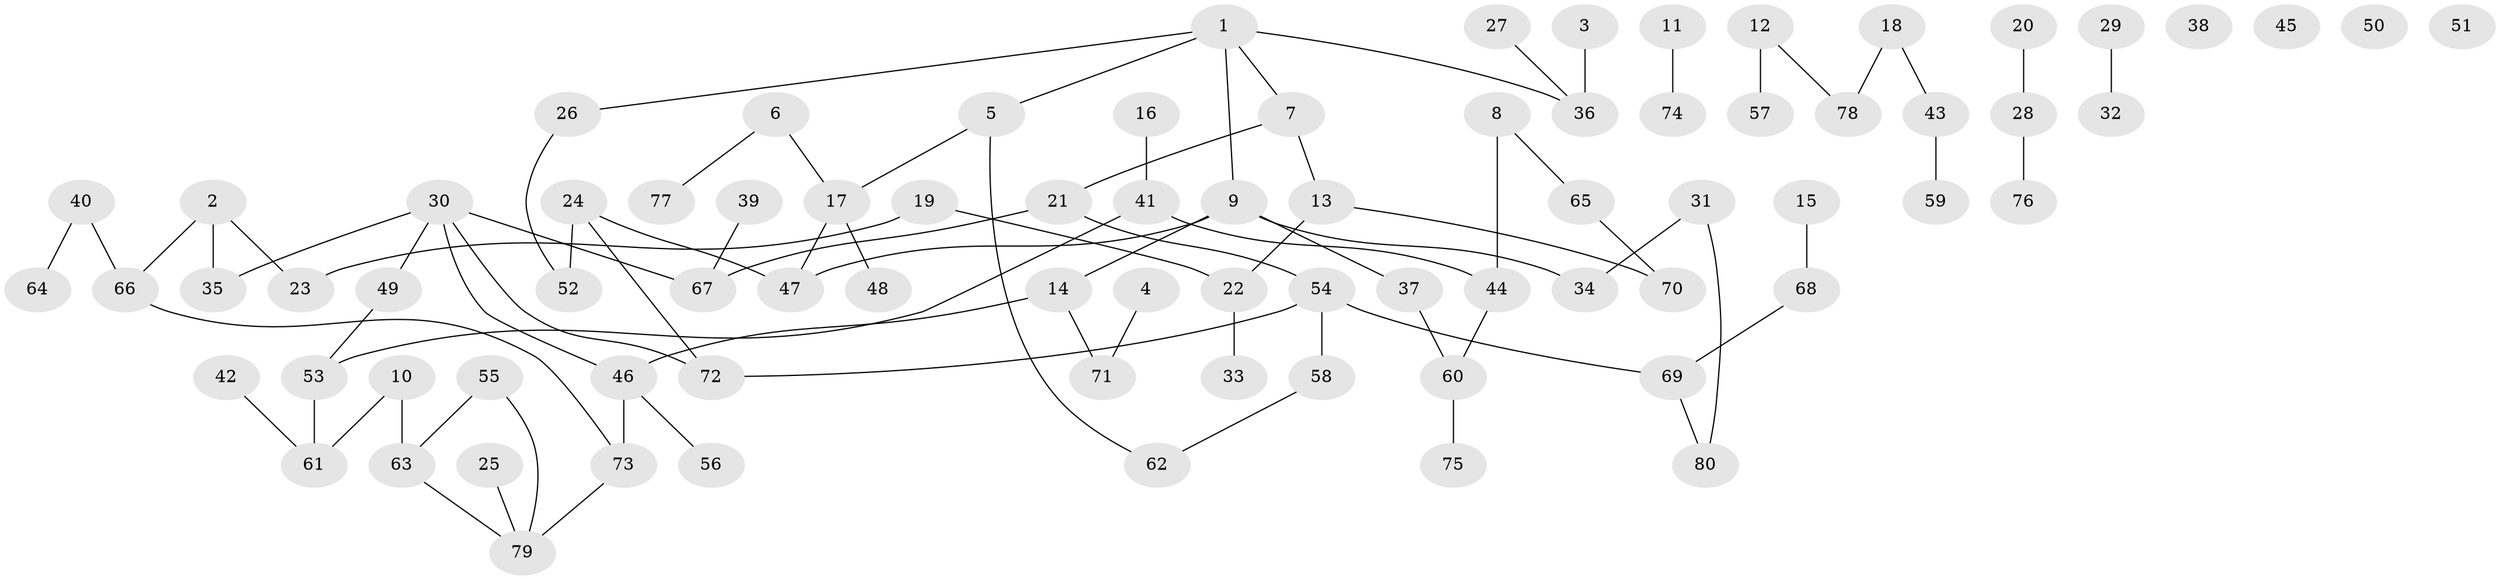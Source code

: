 // Generated by graph-tools (version 1.1) at 2025/25/03/09/25 03:25:20]
// undirected, 80 vertices, 84 edges
graph export_dot {
graph [start="1"]
  node [color=gray90,style=filled];
  1;
  2;
  3;
  4;
  5;
  6;
  7;
  8;
  9;
  10;
  11;
  12;
  13;
  14;
  15;
  16;
  17;
  18;
  19;
  20;
  21;
  22;
  23;
  24;
  25;
  26;
  27;
  28;
  29;
  30;
  31;
  32;
  33;
  34;
  35;
  36;
  37;
  38;
  39;
  40;
  41;
  42;
  43;
  44;
  45;
  46;
  47;
  48;
  49;
  50;
  51;
  52;
  53;
  54;
  55;
  56;
  57;
  58;
  59;
  60;
  61;
  62;
  63;
  64;
  65;
  66;
  67;
  68;
  69;
  70;
  71;
  72;
  73;
  74;
  75;
  76;
  77;
  78;
  79;
  80;
  1 -- 5;
  1 -- 7;
  1 -- 9;
  1 -- 26;
  1 -- 36;
  2 -- 23;
  2 -- 35;
  2 -- 66;
  3 -- 36;
  4 -- 71;
  5 -- 17;
  5 -- 62;
  6 -- 17;
  6 -- 77;
  7 -- 13;
  7 -- 21;
  8 -- 44;
  8 -- 65;
  9 -- 14;
  9 -- 34;
  9 -- 37;
  9 -- 47;
  10 -- 61;
  10 -- 63;
  11 -- 74;
  12 -- 57;
  12 -- 78;
  13 -- 22;
  13 -- 70;
  14 -- 46;
  14 -- 71;
  15 -- 68;
  16 -- 41;
  17 -- 47;
  17 -- 48;
  18 -- 43;
  18 -- 78;
  19 -- 22;
  19 -- 23;
  20 -- 28;
  21 -- 54;
  21 -- 67;
  22 -- 33;
  24 -- 47;
  24 -- 52;
  24 -- 72;
  25 -- 79;
  26 -- 52;
  27 -- 36;
  28 -- 76;
  29 -- 32;
  30 -- 35;
  30 -- 46;
  30 -- 49;
  30 -- 67;
  30 -- 72;
  31 -- 34;
  31 -- 80;
  37 -- 60;
  39 -- 67;
  40 -- 64;
  40 -- 66;
  41 -- 44;
  41 -- 53;
  42 -- 61;
  43 -- 59;
  44 -- 60;
  46 -- 56;
  46 -- 73;
  49 -- 53;
  53 -- 61;
  54 -- 58;
  54 -- 69;
  54 -- 72;
  55 -- 63;
  55 -- 79;
  58 -- 62;
  60 -- 75;
  63 -- 79;
  65 -- 70;
  66 -- 73;
  68 -- 69;
  69 -- 80;
  73 -- 79;
}
